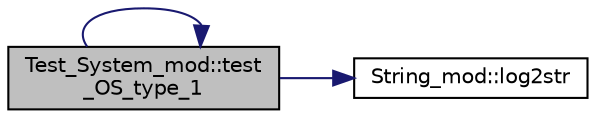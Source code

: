 digraph "Test_System_mod::test_OS_type_1"
{
 // LATEX_PDF_SIZE
  edge [fontname="Helvetica",fontsize="10",labelfontname="Helvetica",labelfontsize="10"];
  node [fontname="Helvetica",fontsize="10",shape=record];
  rankdir="LR";
  Node1 [label="Test_System_mod::test\l_OS_type_1",height=0.2,width=0.4,color="black", fillcolor="grey75", style="filled", fontcolor="black",tooltip="Query Shell first and then OS to ensure caching the Shell query results work correctly."];
  Node1 -> Node2 [color="midnightblue",fontsize="10",style="solid",fontname="Helvetica"];
  Node2 [label="String_mod::log2str",height=0.2,width=0.4,color="black", fillcolor="white", style="filled",URL="$namespaceString__mod.html#ae6466d5ac218cfc89e869bebdec2ddd3",tooltip="Convert the input logical value to value and return the result."];
  Node1 -> Node1 [color="midnightblue",fontsize="10",style="solid",fontname="Helvetica"];
}
